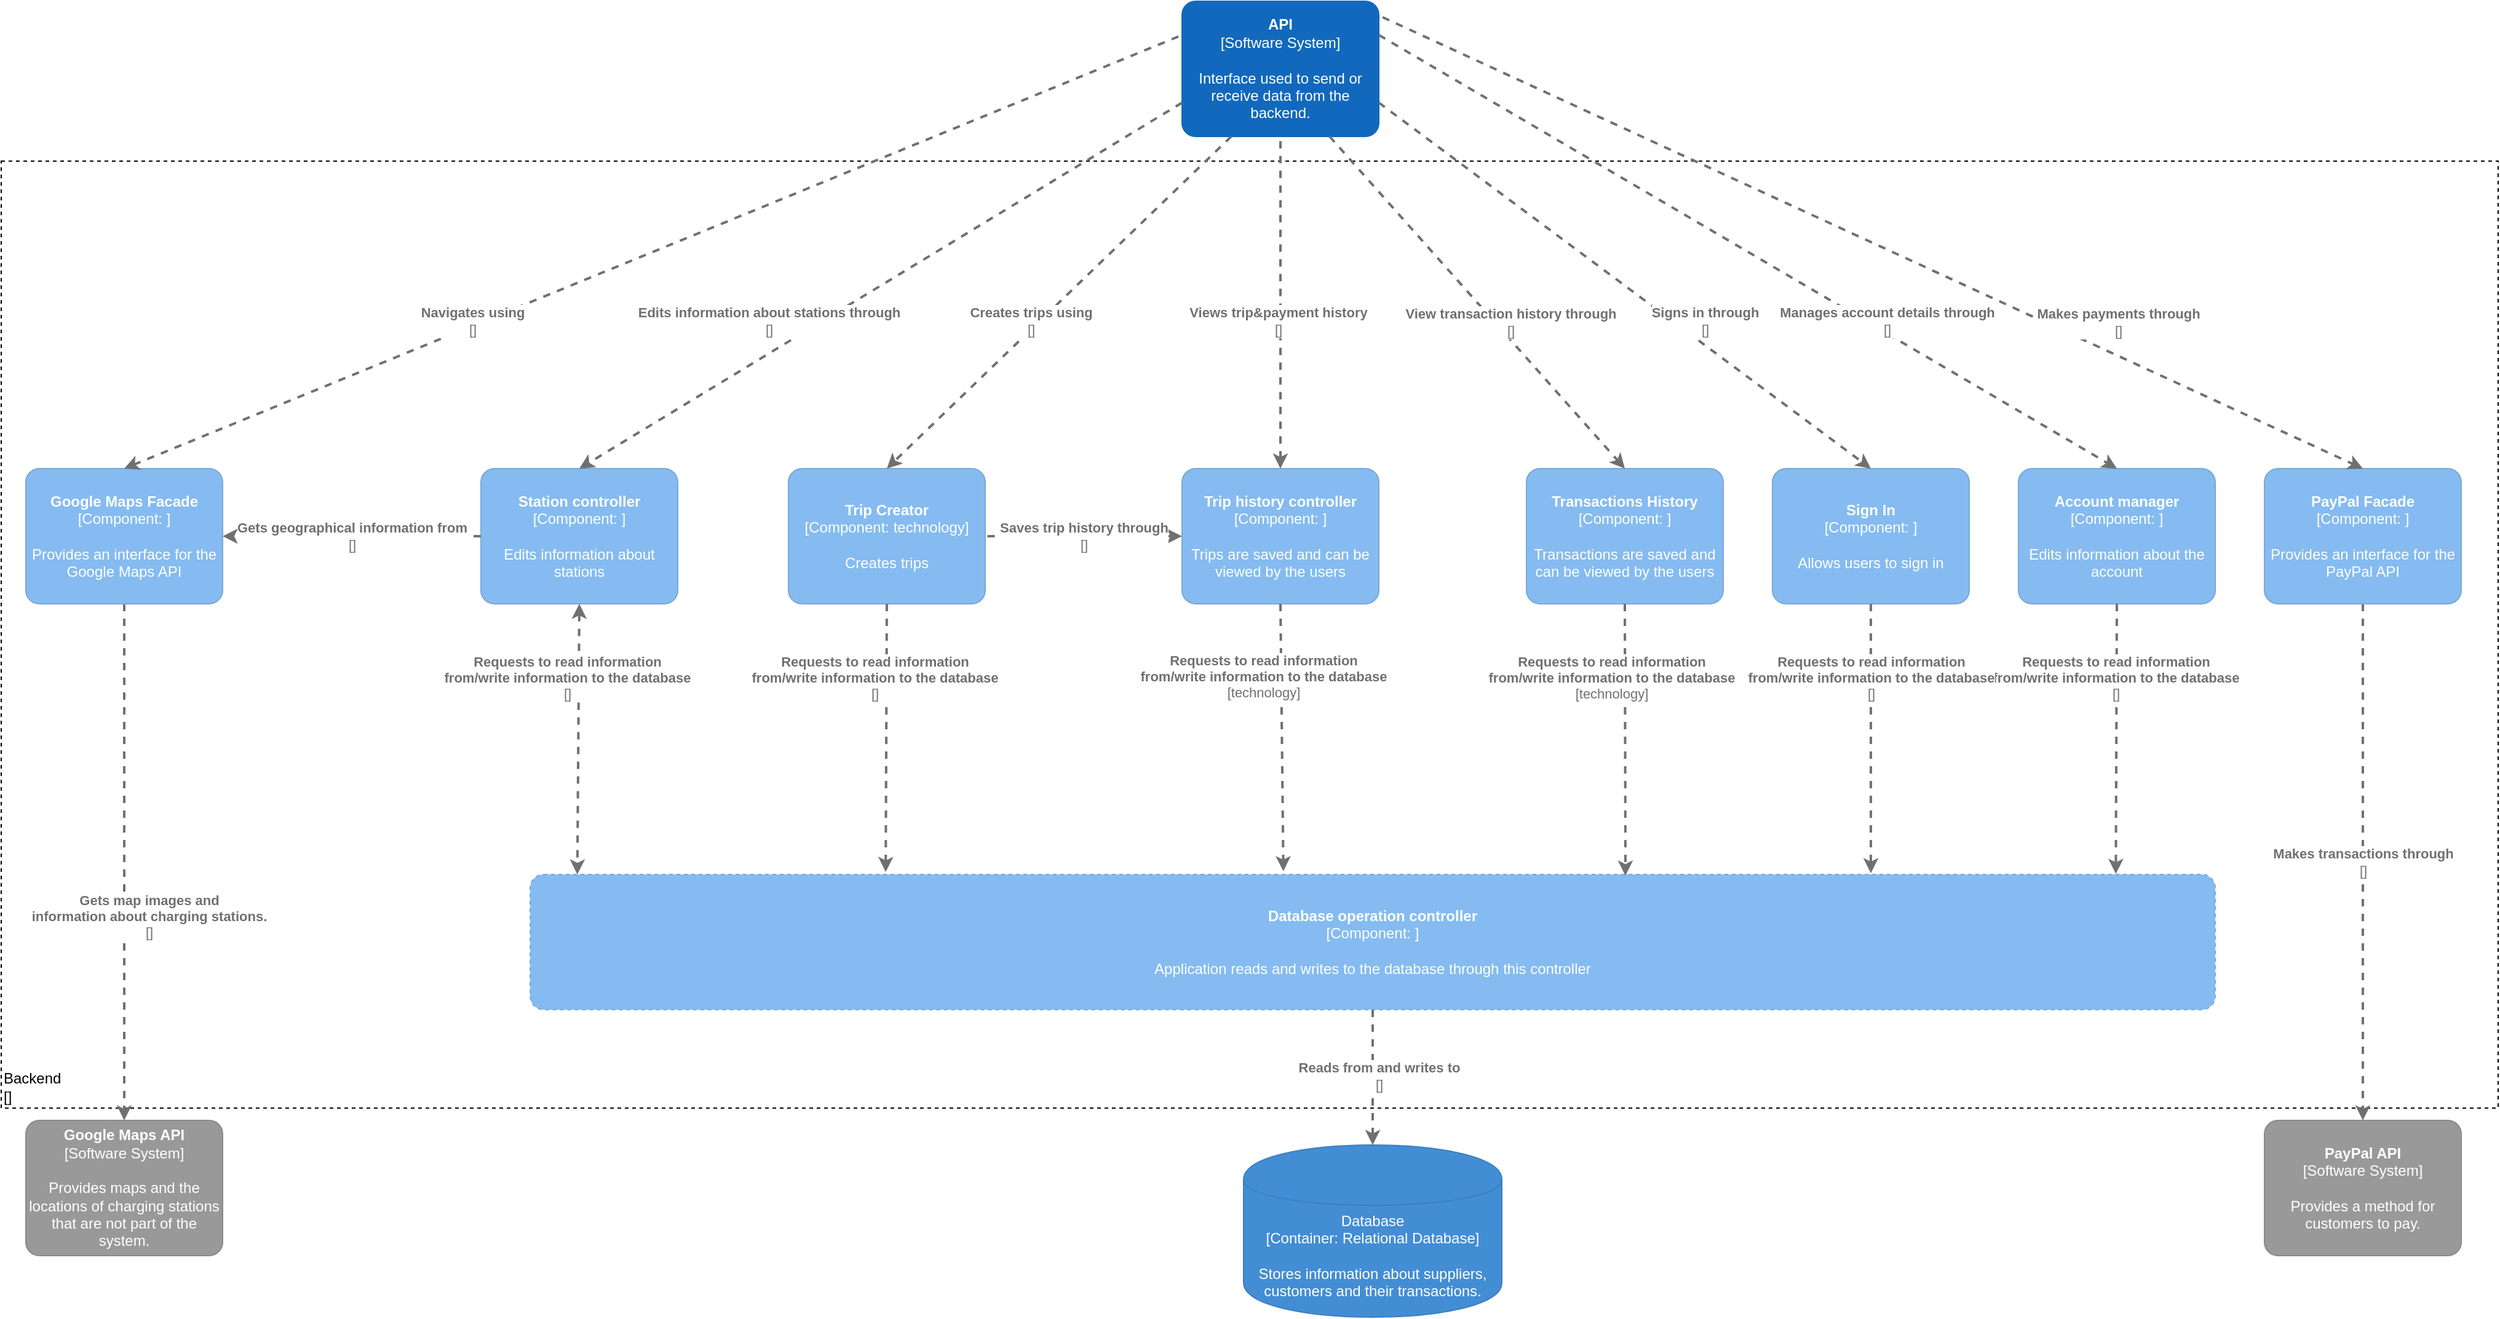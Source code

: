 <mxfile version="14.4.8" type="google"><diagram id="qg8aLgBiJAtC8iuw7g8S" name="Page-3"><mxGraphModel dx="3276" dy="2421" grid="1" gridSize="10" guides="1" tooltips="1" connect="1" arrows="1" fold="1" page="1" pageScale="1" pageWidth="850" pageHeight="1100" math="0" shadow="0"><root><mxCell id="6Dd1IYQDbWwJcknc--Ym-0"/><mxCell id="6Dd1IYQDbWwJcknc--Ym-1" parent="6Dd1IYQDbWwJcknc--Ym-0"/><object placeholders="1" c4Name="    Backend" c4Type="DeploymentNode" c4OperationSystem="" c4ScalingFactor="" label="&lt;div style=&quot;text-align: left&quot;&gt;%c4Name%&lt;/div&gt;&lt;div style=&quot;text-align: left&quot;&gt;[%c4OperationSystem%]&lt;/div&gt;&lt;div style=&quot;text-align: right&quot;&gt;%c4ScalingFactor%&lt;/div&gt;" id="k2RlLEZRlhvbo14t83rY-6"><mxCell style="rounded=0;whiteSpace=wrap;html=1;labelBackgroundColor=none;fillColor=#ffffff;fontColor=#000000;align=left;arcSize=5;strokeColor=#000000;verticalAlign=bottom;metaEdit=1;metaData={&quot;c4Type&quot;:{&quot;editable&quot;:false}};points=[[0.25,0,0],[0.5,0,0],[0.75,0,0],[1,0.25,0],[1,0.5,0],[1,0.75,0],[0.75,1,0],[0.5,1,0],[0.25,1,0],[0,0.75,0],[0,0.5,0],[0,0.25,0]];dashed=1;" parent="6Dd1IYQDbWwJcknc--Ym-1" vertex="1"><mxGeometry x="-10" y="-350" width="2030" height="770" as="geometry"/></mxCell></object><object placeholders="1" c4Name="API" c4Type="Software System" c4Description="Interface used to send or receive data from the backend." label="&lt;b&gt;%c4Name%&lt;/b&gt;&lt;div&gt;[%c4Type%]&lt;/div&gt;&lt;br&gt;&lt;div&gt;%c4Description%&lt;/div&gt;" id="u3t9H5iMbXghMs2OTO7g-1"><mxCell style="rounded=1;whiteSpace=wrap;html=1;labelBackgroundColor=none;fillColor=#1168BD;fontColor=#ffffff;align=center;arcSize=10;strokeColor=#1168BD;metaEdit=1;metaData={&quot;c4Type&quot;:{&quot;editable&quot;:false}};points=[[0.25,0,0],[0.5,0,0],[0.75,0,0],[1,0.25,0],[1,0.5,0],[1,0.75,0],[0.75,1,0],[0.5,1,0],[0.25,1,0],[0,0.75,0],[0,0.5,0],[0,0.25,0]];" parent="6Dd1IYQDbWwJcknc--Ym-1" vertex="1"><mxGeometry x="950" y="-480" width="160" height="110.0" as="geometry"/></mxCell></object><object c4Type="Database" c4Technology="Relational Database" c4Description="Stores information about suppliers, customers and their transactions." label="%c4Type%&lt;div&gt;[Container:&amp;nbsp;%c4Technology%]&lt;/div&gt;&lt;br&gt;&lt;div&gt;%c4Description%&lt;/div&gt;" placeholders="1" id="u3t9H5iMbXghMs2OTO7g-3"><mxCell style="shape=cylinder;whiteSpace=wrap;html=1;boundedLbl=1;rounded=0;labelBackgroundColor=none;fillColor=#438DD5;fontSize=12;fontColor=#ffffff;align=center;strokeColor=#3C7FC0;metaEdit=1;points=[[0.5,0,0],[1,0.25,0],[1,0.5,0],[1,0.75,0],[0.5,1,0],[0,0.75,0],[0,0.5,0],[0,0.25,0]];metaData={&quot;c4Type&quot;:{&quot;editable&quot;:false}};" parent="6Dd1IYQDbWwJcknc--Ym-1" vertex="1"><mxGeometry x="1000" y="450" width="210" height="140" as="geometry"/></mxCell></object><object placeholders="1" c4Name="Google Maps API" c4Type="Software System" c4Description="Provides maps and the locations of charging stations that are not part of the system." label="&lt;b&gt;%c4Name%&lt;/b&gt;&lt;div&gt;[%c4Type%]&lt;/div&gt;&lt;br&gt;&lt;div&gt;%c4Description%&lt;/div&gt;" id="u3t9H5iMbXghMs2OTO7g-4"><mxCell style="rounded=1;whiteSpace=wrap;html=1;labelBackgroundColor=none;fillColor=#999999;fontColor=#ffffff;align=center;arcSize=10;strokeColor=#8A8A8A;metaEdit=1;metaData={&quot;c4Type&quot;:{&quot;editable&quot;:false}};points=[[0.25,0,0],[0.5,0,0],[0.75,0,0],[1,0.25,0],[1,0.5,0],[1,0.75,0],[0.75,1,0],[0.5,1,0],[0.25,1,0],[0,0.75,0],[0,0.5,0],[0,0.25,0]];" parent="6Dd1IYQDbWwJcknc--Ym-1" vertex="1"><mxGeometry x="10" y="430" width="160" height="110.0" as="geometry"/></mxCell></object><object placeholders="1" c4Name="PayPal API" c4Type="Software System" c4Description="Provides a method for customers to pay." label="&lt;b&gt;%c4Name%&lt;/b&gt;&lt;div&gt;[%c4Type%]&lt;/div&gt;&lt;br&gt;&lt;div&gt;%c4Description%&lt;/div&gt;" id="u3t9H5iMbXghMs2OTO7g-5"><mxCell style="rounded=1;whiteSpace=wrap;html=1;labelBackgroundColor=none;fillColor=#999999;fontColor=#ffffff;align=center;arcSize=10;strokeColor=#8A8A8A;metaEdit=1;metaData={&quot;c4Type&quot;:{&quot;editable&quot;:false}};points=[[0.25,0,0],[0.5,0,0],[0.75,0,0],[1,0.25,0],[1,0.5,0],[1,0.75,0],[0.75,1,0],[0.5,1,0],[0.25,1,0],[0,0.75,0],[0,0.5,0],[0,0.25,0]];" parent="6Dd1IYQDbWwJcknc--Ym-1" vertex="1"><mxGeometry x="1830" y="430" width="160" height="110.0" as="geometry"/></mxCell></object><object placeholders="1" c4Type="Relationship" c4Technology="" c4Description="Gets map images and&#xA;information about charging stations." label="&lt;div style=&quot;text-align: left&quot;&gt;&lt;div style=&quot;text-align: center&quot;&gt;&lt;b&gt;%c4Description%&lt;/b&gt;&lt;/div&gt;&lt;div style=&quot;text-align: center&quot;&gt;[%c4Technology%]&lt;/div&gt;&lt;/div&gt;" id="u3t9H5iMbXghMs2OTO7g-6"><mxCell style="edgeStyle=none;rounded=0;html=1;jettySize=auto;orthogonalLoop=1;strokeColor=#707070;strokeWidth=2;fontColor=#707070;jumpStyle=none;dashed=1;metaEdit=1;metaData={&quot;c4Type&quot;:{&quot;editable&quot;:false}};" parent="6Dd1IYQDbWwJcknc--Ym-1" source="u3t9H5iMbXghMs2OTO7g-13" target="u3t9H5iMbXghMs2OTO7g-4" edge="1"><mxGeometry x="0.209" y="20" width="160" relative="1" as="geometry"><mxPoint x="590" y="740" as="sourcePoint"/><mxPoint x="535" y="340" as="targetPoint"/><mxPoint as="offset"/></mxGeometry></mxCell></object><object placeholders="1" c4Type="Relationship" c4Technology="" c4Description="Makes transactions through" label="&lt;div style=&quot;text-align: left&quot;&gt;&lt;div style=&quot;text-align: center&quot;&gt;&lt;b&gt;%c4Description%&lt;/b&gt;&lt;/div&gt;&lt;div style=&quot;text-align: center&quot;&gt;[%c4Technology%]&lt;/div&gt;&lt;/div&gt;" id="u3t9H5iMbXghMs2OTO7g-7"><mxCell style="edgeStyle=none;rounded=0;html=1;jettySize=auto;orthogonalLoop=1;strokeColor=#707070;strokeWidth=2;fontColor=#707070;jumpStyle=none;dashed=1;metaEdit=1;metaData={&quot;c4Type&quot;:{&quot;editable&quot;:false}};" parent="6Dd1IYQDbWwJcknc--Ym-1" source="u3t9H5iMbXghMs2OTO7g-12" target="u3t9H5iMbXghMs2OTO7g-5" edge="1"><mxGeometry width="160" relative="1" as="geometry"><mxPoint x="869.92" y="631.87" as="sourcePoint"/><mxPoint x="655" y="350" as="targetPoint"/></mxGeometry></mxCell></object><object placeholders="1" c4Name="PayPal Facade" c4Type="Component" c4Technology="" c4Description="Provides an interface for the PayPal API" label="&lt;b&gt;%c4Name%&lt;/b&gt;&lt;div&gt;[%c4Type%: %c4Technology%]&lt;/div&gt;&lt;br&gt;&lt;div&gt;%c4Description%&lt;/div&gt;" id="u3t9H5iMbXghMs2OTO7g-12"><mxCell style="rounded=1;whiteSpace=wrap;html=1;labelBackgroundColor=none;fillColor=#85BBF0;fontColor=#ffffff;align=center;arcSize=10;strokeColor=#78A8D8;metaEdit=1;metaData={&quot;c4Type&quot;:{&quot;editable&quot;:false}};points=[[0.25,0,0],[0.5,0,0],[0.75,0,0],[1,0.25,0],[1,0.5,0],[1,0.75,0],[0.75,1,0],[0.5,1,0],[0.25,1,0],[0,0.75,0],[0,0.5,0],[0,0.25,0]];" parent="6Dd1IYQDbWwJcknc--Ym-1" vertex="1"><mxGeometry x="1830" y="-100" width="160" height="110.0" as="geometry"/></mxCell></object><object placeholders="1" c4Name="Google Maps Facade" c4Type="Component" c4Technology="" c4Description="Provides an interface for the Google Maps API" label="&lt;b&gt;%c4Name%&lt;/b&gt;&lt;div&gt;[%c4Type%: %c4Technology%]&lt;/div&gt;&lt;br&gt;&lt;div&gt;%c4Description%&lt;/div&gt;" id="u3t9H5iMbXghMs2OTO7g-13"><mxCell style="rounded=1;whiteSpace=wrap;html=1;labelBackgroundColor=none;fillColor=#85BBF0;fontColor=#ffffff;align=center;arcSize=10;strokeColor=#78A8D8;metaEdit=1;metaData={&quot;c4Type&quot;:{&quot;editable&quot;:false}};points=[[0.25,0,0],[0.5,0,0],[0.75,0,0],[1,0.25,0],[1,0.5,0],[1,0.75,0],[0.75,1,0],[0.5,1,0],[0.25,1,0],[0,0.75,0],[0,0.5,0],[0,0.25,0]];" parent="6Dd1IYQDbWwJcknc--Ym-1" vertex="1"><mxGeometry x="10" y="-100" width="160" height="110.0" as="geometry"/></mxCell></object><object placeholders="1" c4Name="Sign In" c4Type="Component" c4Technology="" c4Description="Allows users to sign in" label="&lt;b&gt;%c4Name%&lt;/b&gt;&lt;div&gt;[%c4Type%: %c4Technology%]&lt;/div&gt;&lt;br&gt;&lt;div&gt;%c4Description%&lt;/div&gt;" id="u3t9H5iMbXghMs2OTO7g-14"><mxCell style="rounded=1;whiteSpace=wrap;html=1;labelBackgroundColor=none;fillColor=#85BBF0;fontColor=#ffffff;align=center;arcSize=10;strokeColor=#78A8D8;metaEdit=1;metaData={&quot;c4Type&quot;:{&quot;editable&quot;:false}};points=[[0.25,0,0],[0.5,0,0],[0.75,0,0],[1,0.25,0],[1,0.5,0],[1,0.75,0],[0.75,1,0],[0.5,1,0],[0.25,1,0],[0,0.75,0],[0,0.5,0],[0,0.25,0]];" parent="6Dd1IYQDbWwJcknc--Ym-1" vertex="1"><mxGeometry x="1430" y="-100" width="160" height="110.0" as="geometry"/></mxCell></object><object placeholders="1" c4Type="Relationship" c4Technology="" c4Description="Signs in through" label="&lt;div style=&quot;text-align: left&quot;&gt;&lt;div style=&quot;text-align: center&quot;&gt;&lt;b&gt;%c4Description%&lt;/b&gt;&lt;/div&gt;&lt;div style=&quot;text-align: center&quot;&gt;[%c4Technology%]&lt;/div&gt;&lt;/div&gt;" id="u3t9H5iMbXghMs2OTO7g-16"><mxCell style="edgeStyle=none;rounded=0;html=1;jettySize=auto;orthogonalLoop=1;strokeColor=#707070;strokeWidth=2;fontColor=#707070;jumpStyle=none;dashed=1;metaEdit=1;metaData={&quot;c4Type&quot;:{&quot;editable&quot;:false}};exitX=1;exitY=0.75;exitDx=0;exitDy=0;exitPerimeter=0;entryX=0.5;entryY=0;entryDx=0;entryDy=0;entryPerimeter=0;" parent="6Dd1IYQDbWwJcknc--Ym-1" source="u3t9H5iMbXghMs2OTO7g-1" target="u3t9H5iMbXghMs2OTO7g-14" edge="1"><mxGeometry x="0.279" y="15" width="160" relative="1" as="geometry"><mxPoint x="720" y="470" as="sourcePoint"/><mxPoint x="880" y="470" as="targetPoint"/><mxPoint y="-1" as="offset"/></mxGeometry></mxCell></object><object placeholders="1" c4Name="Station controller" c4Type="Component" c4Technology="" c4Description="Edits information about stations" label="&lt;b&gt;%c4Name%&lt;/b&gt;&lt;div&gt;[%c4Type%: %c4Technology%]&lt;/div&gt;&lt;br&gt;&lt;div&gt;%c4Description%&lt;/div&gt;" id="u3t9H5iMbXghMs2OTO7g-20"><mxCell style="rounded=1;whiteSpace=wrap;html=1;labelBackgroundColor=none;fillColor=#85BBF0;fontColor=#ffffff;align=center;arcSize=10;strokeColor=#78A8D8;metaEdit=1;metaData={&quot;c4Type&quot;:{&quot;editable&quot;:false}};points=[[0.25,0,0],[0.5,0,0],[0.75,0,0],[1,0.25,0],[1,0.5,0],[1,0.75,0],[0.75,1,0],[0.5,1,0],[0.25,1,0],[0,0.75,0],[0,0.5,0],[0,0.25,0]];" parent="6Dd1IYQDbWwJcknc--Ym-1" vertex="1"><mxGeometry x="380" y="-100" width="160" height="110.0" as="geometry"/></mxCell></object><object placeholders="1" c4Name="Account manager" c4Type="Component" c4Technology="" c4Description="Edits information about the account" label="&lt;b&gt;%c4Name%&lt;/b&gt;&lt;div&gt;[%c4Type%: %c4Technology%]&lt;/div&gt;&lt;br&gt;&lt;div&gt;%c4Description%&lt;/div&gt;" id="u3t9H5iMbXghMs2OTO7g-21"><mxCell style="rounded=1;whiteSpace=wrap;html=1;labelBackgroundColor=none;fillColor=#85BBF0;fontColor=#ffffff;align=center;arcSize=10;strokeColor=#78A8D8;metaEdit=1;metaData={&quot;c4Type&quot;:{&quot;editable&quot;:false}};points=[[0.25,0,0],[0.5,0,0],[0.75,0,0],[1,0.25,0],[1,0.5,0],[1,0.75,0],[0.75,1,0],[0.5,1,0],[0.25,1,0],[0,0.75,0],[0,0.5,0],[0,0.25,0]];" parent="6Dd1IYQDbWwJcknc--Ym-1" vertex="1"><mxGeometry x="1630" y="-100" width="160" height="110.0" as="geometry"/></mxCell></object><object placeholders="1" c4Name="Transactions History" c4Type="Component" c4Technology="" c4Description="Transactions are saved and can be viewed by the users" label="&lt;b&gt;%c4Name%&lt;/b&gt;&lt;div&gt;[%c4Type%: %c4Technology%]&lt;/div&gt;&lt;br&gt;&lt;div&gt;%c4Description%&lt;/div&gt;" id="u3t9H5iMbXghMs2OTO7g-22"><mxCell style="rounded=1;whiteSpace=wrap;html=1;labelBackgroundColor=none;fillColor=#85BBF0;fontColor=#ffffff;align=center;arcSize=10;strokeColor=#78A8D8;metaEdit=1;metaData={&quot;c4Type&quot;:{&quot;editable&quot;:false}};points=[[0.25,0,0],[0.5,0,0],[0.75,0,0],[1,0.25,0],[1,0.5,0],[1,0.75,0],[0.75,1,0],[0.5,1,0],[0.25,1,0],[0,0.75,0],[0,0.5,0],[0,0.25,0]];" parent="6Dd1IYQDbWwJcknc--Ym-1" vertex="1"><mxGeometry x="1230" y="-100" width="160" height="110.0" as="geometry"/></mxCell></object><object placeholders="1" c4Type="Relationship" c4Technology="" c4Description="Makes payments through" label="&lt;div style=&quot;text-align: left&quot;&gt;&lt;div style=&quot;text-align: center&quot;&gt;&lt;b&gt;%c4Description%&lt;/b&gt;&lt;/div&gt;&lt;div style=&quot;text-align: center&quot;&gt;[%c4Technology%]&lt;/div&gt;&lt;/div&gt;" id="u3t9H5iMbXghMs2OTO7g-27"><mxCell style="edgeStyle=none;rounded=0;html=1;jettySize=auto;orthogonalLoop=1;strokeColor=#707070;strokeWidth=2;fontColor=#707070;jumpStyle=none;dashed=1;metaEdit=1;metaData={&quot;c4Type&quot;:{&quot;editable&quot;:false}};exitX=1.019;exitY=0.118;exitDx=0;exitDy=0;exitPerimeter=0;entryX=0.5;entryY=0;entryDx=0;entryDy=0;entryPerimeter=0;" parent="6Dd1IYQDbWwJcknc--Ym-1" source="u3t9H5iMbXghMs2OTO7g-1" target="u3t9H5iMbXghMs2OTO7g-12" edge="1"><mxGeometry x="0.474" y="26" width="160" relative="1" as="geometry"><mxPoint x="810" y="648.333" as="sourcePoint"/><mxPoint x="760" y="681.667" as="targetPoint"/><mxPoint y="1" as="offset"/></mxGeometry></mxCell></object><object placeholders="1" c4Type="Relationship" c4Technology="" c4Description="View transaction history through" label="&lt;div style=&quot;text-align: left&quot;&gt;&lt;div style=&quot;text-align: center&quot;&gt;&lt;b&gt;%c4Description%&lt;/b&gt;&lt;/div&gt;&lt;div style=&quot;text-align: center&quot;&gt;[%c4Technology%]&lt;/div&gt;&lt;/div&gt;" id="u3t9H5iMbXghMs2OTO7g-33"><mxCell style="edgeStyle=none;rounded=0;html=1;jettySize=auto;orthogonalLoop=1;strokeColor=#707070;strokeWidth=2;fontColor=#707070;jumpStyle=none;dashed=1;metaEdit=1;metaData={&quot;c4Type&quot;:{&quot;editable&quot;:false}};exitX=0.75;exitY=1;exitDx=0;exitDy=0;exitPerimeter=0;entryX=0.5;entryY=0;entryDx=0;entryDy=0;entryPerimeter=0;" parent="6Dd1IYQDbWwJcknc--Ym-1" source="u3t9H5iMbXghMs2OTO7g-1" target="u3t9H5iMbXghMs2OTO7g-22" edge="1"><mxGeometry x="0.165" y="10" width="160" relative="1" as="geometry"><mxPoint x="830" y="480" as="sourcePoint"/><mxPoint x="990" y="480" as="targetPoint"/><mxPoint as="offset"/></mxGeometry></mxCell></object><object placeholders="1" c4Type="Relationship" c4Technology="" c4Description="Manages account details through" label="&lt;div style=&quot;text-align: left&quot;&gt;&lt;div style=&quot;text-align: center&quot;&gt;&lt;b&gt;%c4Description%&lt;/b&gt;&lt;/div&gt;&lt;div style=&quot;text-align: center&quot;&gt;[%c4Technology%]&lt;/div&gt;&lt;/div&gt;" id="k2RlLEZRlhvbo14t83rY-3"><mxCell style="edgeStyle=none;rounded=0;html=1;entryX=0.5;entryY=0;jettySize=auto;orthogonalLoop=1;strokeColor=#707070;strokeWidth=2;fontColor=#707070;jumpStyle=none;dashed=1;metaEdit=1;metaData={&quot;c4Type&quot;:{&quot;editable&quot;:false}};entryDx=0;entryDy=0;entryPerimeter=0;exitX=1;exitY=0.25;exitDx=0;exitDy=0;exitPerimeter=0;" parent="6Dd1IYQDbWwJcknc--Ym-1" source="u3t9H5iMbXghMs2OTO7g-1" target="u3t9H5iMbXghMs2OTO7g-21" edge="1"><mxGeometry x="0.362" y="9" width="160" relative="1" as="geometry"><mxPoint x="1440" y="100" as="sourcePoint"/><mxPoint x="900" y="110" as="targetPoint"/><mxPoint as="offset"/></mxGeometry></mxCell></object><object placeholders="1" c4Type="Relationship" c4Technology="" c4Description="Edits information about stations through" label="&lt;div style=&quot;text-align: left&quot;&gt;&lt;div style=&quot;text-align: center&quot;&gt;&lt;b&gt;%c4Description%&lt;/b&gt;&lt;/div&gt;&lt;div style=&quot;text-align: center&quot;&gt;[%c4Technology%]&lt;/div&gt;&lt;/div&gt;" id="k2RlLEZRlhvbo14t83rY-7"><mxCell style="edgeStyle=none;rounded=0;html=1;entryX=0.5;entryY=0;jettySize=auto;orthogonalLoop=1;strokeColor=#707070;strokeWidth=2;fontColor=#707070;jumpStyle=none;dashed=1;metaEdit=1;metaData={&quot;c4Type&quot;:{&quot;editable&quot;:false}};exitX=0;exitY=0.75;exitDx=0;exitDy=0;exitPerimeter=0;entryDx=0;entryDy=0;entryPerimeter=0;" parent="6Dd1IYQDbWwJcknc--Ym-1" source="u3t9H5iMbXghMs2OTO7g-1" target="u3t9H5iMbXghMs2OTO7g-20" edge="1"><mxGeometry x="0.322" y="-23" width="160" relative="1" as="geometry"><mxPoint x="1030" y="-180" as="sourcePoint"/><mxPoint x="1190" y="-180" as="targetPoint"/><mxPoint as="offset"/></mxGeometry></mxCell></object><object placeholders="1" c4Type="Relationship" c4Technology="" c4Description="Gets geographical information from" label="&lt;div style=&quot;text-align: left&quot;&gt;&lt;div style=&quot;text-align: center&quot;&gt;&lt;b&gt;%c4Description%&lt;/b&gt;&lt;/div&gt;&lt;div style=&quot;text-align: center&quot;&gt;[%c4Technology%]&lt;/div&gt;&lt;/div&gt;" id="k2RlLEZRlhvbo14t83rY-9"><mxCell style="edgeStyle=none;rounded=0;html=1;entryX=1;entryY=0.5;jettySize=auto;orthogonalLoop=1;strokeColor=#707070;strokeWidth=2;fontColor=#707070;jumpStyle=none;dashed=1;metaEdit=1;metaData={&quot;c4Type&quot;:{&quot;editable&quot;:false}};exitX=0;exitY=0.5;exitDx=0;exitDy=0;exitPerimeter=0;entryDx=0;entryDy=0;entryPerimeter=0;" parent="6Dd1IYQDbWwJcknc--Ym-1" source="u3t9H5iMbXghMs2OTO7g-20" target="u3t9H5iMbXghMs2OTO7g-13" edge="1"><mxGeometry width="160" relative="1" as="geometry"><mxPoint x="870" y="-360" as="sourcePoint"/><mxPoint x="210" y="-45" as="targetPoint"/></mxGeometry></mxCell></object><object placeholders="1" c4Name="Database operation controller" c4Type="Component" c4Technology="" c4Description="Application reads and writes to the database through this controller" label="&lt;b&gt;%c4Name%&lt;/b&gt;&lt;div&gt;[%c4Type%: %c4Technology%]&lt;/div&gt;&lt;br&gt;&lt;div&gt;%c4Description%&lt;/div&gt;" id="k2RlLEZRlhvbo14t83rY-10"><mxCell style="rounded=1;whiteSpace=wrap;html=1;labelBackgroundColor=none;fillColor=#85BBF0;fontColor=#ffffff;align=center;arcSize=10;strokeColor=#78A8D8;metaEdit=1;metaData={&quot;c4Type&quot;:{&quot;editable&quot;:false}};points=[[0.25,0,0],[0.5,0,0],[0.75,0,0],[1,0.25,0],[1,0.5,0],[1,0.75,0],[0.75,1,0],[0.5,1,0],[0.25,1,0],[0,0.75,0],[0,0.5,0],[0,0.25,0]];dashed=1;" parent="6Dd1IYQDbWwJcknc--Ym-1" vertex="1"><mxGeometry x="420" y="230" width="1370" height="110" as="geometry"/></mxCell></object><object placeholders="1" c4Type="Relationship" c4Technology="" c4Description="Reads from and writes to" label="&lt;div style=&quot;text-align: left&quot;&gt;&lt;div style=&quot;text-align: center&quot;&gt;&lt;b&gt;%c4Description%&lt;/b&gt;&lt;/div&gt;&lt;div style=&quot;text-align: center&quot;&gt;[%c4Technology%]&lt;/div&gt;&lt;/div&gt;" id="k2RlLEZRlhvbo14t83rY-12"><mxCell style="edgeStyle=none;rounded=0;html=1;entryX=0.5;entryY=0;jettySize=auto;orthogonalLoop=1;strokeColor=#707070;strokeWidth=2;fontColor=#707070;jumpStyle=none;dashed=1;metaEdit=1;metaData={&quot;c4Type&quot;:{&quot;editable&quot;:false}};exitX=0.5;exitY=1;exitDx=0;exitDy=0;exitPerimeter=0;entryDx=0;entryDy=0;entryPerimeter=0;" parent="6Dd1IYQDbWwJcknc--Ym-1" source="k2RlLEZRlhvbo14t83rY-10" target="u3t9H5iMbXghMs2OTO7g-3" edge="1"><mxGeometry x="-0.022" y="5" width="160" relative="1" as="geometry"><mxPoint x="700" y="360" as="sourcePoint"/><mxPoint x="860" y="360" as="targetPoint"/><mxPoint as="offset"/></mxGeometry></mxCell></object><object placeholders="1" c4Type="Relationship" c4Technology="" c4Description="Requests to read information&#xA;from/write information to the database&#xA;" label="&lt;div style=&quot;text-align: left&quot;&gt;&lt;div style=&quot;text-align: center&quot;&gt;&lt;b&gt;%c4Description%&lt;/b&gt;&lt;/div&gt;&lt;div style=&quot;text-align: center&quot;&gt;[%c4Technology%]&lt;/div&gt;&lt;/div&gt;" id="k2RlLEZRlhvbo14t83rY-15"><mxCell style="edgeStyle=none;rounded=0;html=1;entryX=0.941;entryY=-0.004;jettySize=auto;orthogonalLoop=1;strokeColor=#707070;strokeWidth=2;fontColor=#707070;jumpStyle=none;dashed=1;metaEdit=1;metaData={&quot;c4Type&quot;:{&quot;editable&quot;:false}};exitX=0.5;exitY=1;exitDx=0;exitDy=0;exitPerimeter=0;entryDx=0;entryDy=0;entryPerimeter=0;" parent="6Dd1IYQDbWwJcknc--Ym-1" source="u3t9H5iMbXghMs2OTO7g-21" target="k2RlLEZRlhvbo14t83rY-10" edge="1"><mxGeometry x="-0.447" y="-1" width="160" relative="1" as="geometry"><mxPoint x="590" y="160" as="sourcePoint"/><mxPoint x="750" y="160" as="targetPoint"/><mxPoint as="offset"/></mxGeometry></mxCell></object><object placeholders="1" c4Type="Relationship" c4Technology="" c4Description="Requests to read information&#xA;from/write information to the database&#xA;" label="&lt;div style=&quot;text-align: left&quot;&gt;&lt;div style=&quot;text-align: center&quot;&gt;&lt;b&gt;%c4Description%&lt;/b&gt;&lt;/div&gt;&lt;div style=&quot;text-align: center&quot;&gt;[%c4Technology%]&lt;/div&gt;&lt;/div&gt;" id="k2RlLEZRlhvbo14t83rY-16"><mxCell style="edgeStyle=none;rounded=0;html=1;jettySize=auto;orthogonalLoop=1;strokeColor=#707070;strokeWidth=2;fontColor=#707070;jumpStyle=none;dashed=1;metaEdit=1;metaData={&quot;c4Type&quot;:{&quot;editable&quot;:false}};exitX=0.5;exitY=1;exitDx=0;exitDy=0;exitPerimeter=0;" parent="6Dd1IYQDbWwJcknc--Ym-1" source="u3t9H5iMbXghMs2OTO7g-14" edge="1"><mxGeometry x="-0.452" width="160" relative="1" as="geometry"><mxPoint x="590" y="160" as="sourcePoint"/><mxPoint x="1510" y="229" as="targetPoint"/><mxPoint as="offset"/></mxGeometry></mxCell></object><object placeholders="1" c4Type="Relationship" c4Technology="" c4Description="Requests to read information&#xA;from/write information to the database&#xA;" label="&lt;div style=&quot;text-align: left&quot;&gt;&lt;div style=&quot;text-align: center&quot;&gt;&lt;b&gt;%c4Description%&lt;/b&gt;&lt;/div&gt;&lt;div style=&quot;text-align: center&quot;&gt;[%c4Technology%]&lt;/div&gt;&lt;/div&gt;" id="k2RlLEZRlhvbo14t83rY-18"><mxCell style="edgeStyle=none;rounded=0;html=1;jettySize=auto;orthogonalLoop=1;strokeColor=#707070;strokeWidth=2;fontColor=#707070;jumpStyle=none;dashed=1;metaEdit=1;metaData={&quot;c4Type&quot;:{&quot;editable&quot;:false}};exitX=0.5;exitY=1;exitDx=0;exitDy=0;exitPerimeter=0;entryX=0.028;entryY=0;entryDx=0;entryDy=0;entryPerimeter=0;startArrow=classic;startFill=1;" parent="6Dd1IYQDbWwJcknc--Ym-1" source="u3t9H5iMbXghMs2OTO7g-20" target="k2RlLEZRlhvbo14t83rY-10" edge="1"><mxGeometry x="-0.454" y="-10" width="160" relative="1" as="geometry"><mxPoint x="710" y="-130" as="sourcePoint"/><mxPoint x="870" y="-130" as="targetPoint"/><mxPoint as="offset"/></mxGeometry></mxCell></object><object placeholders="1" c4Name="Trip history controller" c4Type="Component" c4Technology="" c4Description="Trips are saved and can be viewed by the users" label="&lt;b&gt;%c4Name%&lt;/b&gt;&lt;div&gt;[%c4Type%: %c4Technology%]&lt;/div&gt;&lt;br&gt;&lt;div&gt;%c4Description%&lt;/div&gt;" id="hdgZW7En7lULNljR7cDQ-1"><mxCell style="rounded=1;whiteSpace=wrap;html=1;labelBackgroundColor=none;fillColor=#85BBF0;fontColor=#ffffff;align=center;arcSize=10;strokeColor=#78A8D8;metaEdit=1;metaData={&quot;c4Type&quot;:{&quot;editable&quot;:false}};points=[[0.25,0,0],[0.5,0,0],[0.75,0,0],[1,0.25,0],[1,0.5,0],[1,0.75,0],[0.75,1,0],[0.5,1,0],[0.25,1,0],[0,0.75,0],[0,0.5,0],[0,0.25,0]];" parent="6Dd1IYQDbWwJcknc--Ym-1" vertex="1"><mxGeometry x="950" y="-100" width="160" height="110.0" as="geometry"/></mxCell></object><object placeholders="1" c4Type="Relationship" c4Technology="technology" c4Description="Requests to read information &#xA;from/write information to the database" label="&lt;div style=&quot;text-align: left&quot;&gt;&lt;div style=&quot;text-align: center&quot;&gt;&lt;b&gt;%c4Description%&lt;/b&gt;&lt;/div&gt;&lt;div style=&quot;text-align: center&quot;&gt;[%c4Technology%]&lt;/div&gt;&lt;/div&gt;" id="hdgZW7En7lULNljR7cDQ-6"><mxCell style="edgeStyle=none;rounded=0;html=1;entryX=0.447;entryY=-0.024;jettySize=auto;orthogonalLoop=1;strokeColor=#707070;strokeWidth=2;fontColor=#707070;jumpStyle=none;dashed=1;metaEdit=1;metaData={&quot;c4Type&quot;:{&quot;editable&quot;:false}};entryDx=0;entryDy=0;entryPerimeter=0;exitX=0.5;exitY=1;exitDx=0;exitDy=0;exitPerimeter=0;" parent="6Dd1IYQDbWwJcknc--Ym-1" source="hdgZW7En7lULNljR7cDQ-1" target="k2RlLEZRlhvbo14t83rY-10" edge="1"><mxGeometry x="-0.455" y="-15" width="160" relative="1" as="geometry"><mxPoint x="1105" y="120" as="sourcePoint"/><mxPoint x="700" y="-80" as="targetPoint"/><mxPoint as="offset"/></mxGeometry></mxCell></object><object placeholders="1" c4Type="Relationship" c4Technology="" c4Description="Views trip&amp;payment history" label="&lt;div style=&quot;text-align: left&quot;&gt;&lt;div style=&quot;text-align: center&quot;&gt;&lt;b&gt;%c4Description%&lt;/b&gt;&lt;/div&gt;&lt;div style=&quot;text-align: center&quot;&gt;[%c4Technology%]&lt;/div&gt;&lt;/div&gt;" id="hdgZW7En7lULNljR7cDQ-13"><mxCell style="edgeStyle=none;rounded=0;html=1;entryX=0.5;entryY=1;jettySize=auto;orthogonalLoop=1;strokeColor=#707070;strokeWidth=2;fontColor=#707070;jumpStyle=none;dashed=1;metaEdit=1;metaData={&quot;c4Type&quot;:{&quot;editable&quot;:false}};entryDx=0;entryDy=0;entryPerimeter=0;exitX=0.5;exitY=0;exitDx=0;exitDy=0;exitPerimeter=0;startArrow=classic;startFill=1;endArrow=none;endFill=0;" parent="6Dd1IYQDbWwJcknc--Ym-1" source="hdgZW7En7lULNljR7cDQ-1" target="u3t9H5iMbXghMs2OTO7g-1" edge="1"><mxGeometry x="-0.109" y="2" width="160" relative="1" as="geometry"><mxPoint x="960" as="sourcePoint"/><mxPoint x="1120" as="targetPoint"/><mxPoint as="offset"/></mxGeometry></mxCell></object><object placeholders="1" c4Type="Relationship" c4Technology="" c4Description="Navigates using" label="&lt;div style=&quot;text-align: left&quot;&gt;&lt;div style=&quot;text-align: center&quot;&gt;&lt;b&gt;%c4Description%&lt;/b&gt;&lt;/div&gt;&lt;div style=&quot;text-align: center&quot;&gt;[%c4Technology%]&lt;/div&gt;&lt;/div&gt;" id="hdgZW7En7lULNljR7cDQ-17"><mxCell style="edgeStyle=none;rounded=0;html=1;entryX=0;entryY=0.25;jettySize=auto;orthogonalLoop=1;strokeColor=#707070;strokeWidth=2;fontColor=#707070;jumpStyle=none;dashed=1;metaEdit=1;metaData={&quot;c4Type&quot;:{&quot;editable&quot;:false}};startArrow=classic;startFill=1;endArrow=none;endFill=0;entryDx=0;entryDy=0;entryPerimeter=0;exitX=0.5;exitY=0;exitDx=0;exitDy=0;exitPerimeter=0;" parent="6Dd1IYQDbWwJcknc--Ym-1" source="u3t9H5iMbXghMs2OTO7g-13" target="u3t9H5iMbXghMs2OTO7g-1" edge="1"><mxGeometry x="-0.338" y="4" width="160" relative="1" as="geometry"><mxPoint x="194.96" y="-101.98" as="sourcePoint"/><mxPoint x="1360" y="-370" as="targetPoint"/><mxPoint as="offset"/></mxGeometry></mxCell></object><object placeholders="1" c4Type="Relationship" c4Technology="" c4Description="Saves trip history through" label="&lt;div style=&quot;text-align: left&quot;&gt;&lt;div style=&quot;text-align: center&quot;&gt;&lt;b&gt;%c4Description%&lt;/b&gt;&lt;/div&gt;&lt;div style=&quot;text-align: center&quot;&gt;[%c4Technology%]&lt;/div&gt;&lt;/div&gt;" id="hdgZW7En7lULNljR7cDQ-18"><mxCell style="edgeStyle=none;rounded=0;html=1;jettySize=auto;orthogonalLoop=1;strokeColor=#707070;strokeWidth=2;fontColor=#707070;jumpStyle=none;dashed=1;metaEdit=1;metaData={&quot;c4Type&quot;:{&quot;editable&quot;:false}};startArrow=classic;startFill=1;endArrow=none;endFill=0;entryX=1;entryY=0.5;entryDx=0;entryDy=0;entryPerimeter=0;exitX=0;exitY=0.5;exitDx=0;exitDy=0;exitPerimeter=0;" parent="6Dd1IYQDbWwJcknc--Ym-1" source="hdgZW7En7lULNljR7cDQ-1" target="fviHuyOyAGhNP_B6I_7l-4" edge="1"><mxGeometry width="160" relative="1" as="geometry"><mxPoint x="1200" y="-370" as="sourcePoint"/><mxPoint x="1360" y="-370" as="targetPoint"/></mxGeometry></mxCell></object><object placeholders="1" c4Type="Relationship" c4Technology="technology" c4Description="Requests to read information &#xA;from/write information to the database" label="&lt;div style=&quot;text-align: left&quot;&gt;&lt;div style=&quot;text-align: center&quot;&gt;&lt;b&gt;%c4Description%&lt;/b&gt;&lt;/div&gt;&lt;div style=&quot;text-align: center&quot;&gt;[%c4Technology%]&lt;/div&gt;&lt;/div&gt;" id="fviHuyOyAGhNP_B6I_7l-3"><mxCell style="edgeStyle=none;rounded=0;html=1;entryX=0.65;entryY=0.009;jettySize=auto;orthogonalLoop=1;strokeColor=#707070;strokeWidth=2;fontColor=#707070;jumpStyle=none;dashed=1;metaEdit=1;metaData={&quot;c4Type&quot;:{&quot;editable&quot;:false}};exitX=0.5;exitY=1;exitDx=0;exitDy=0;exitPerimeter=0;entryDx=0;entryDy=0;entryPerimeter=0;" parent="6Dd1IYQDbWwJcknc--Ym-1" source="u3t9H5iMbXghMs2OTO7g-22" target="k2RlLEZRlhvbo14t83rY-10" edge="1"><mxGeometry x="-0.459" y="-11" width="160" relative="1" as="geometry"><mxPoint x="452.5" y="30" as="sourcePoint"/><mxPoint x="837.5" y="347.5" as="targetPoint"/><mxPoint as="offset"/></mxGeometry></mxCell></object><object placeholders="1" c4Name="Trip Creator" c4Type="Component" c4Technology="technology" c4Description="Creates trips" label="&lt;b&gt;%c4Name%&lt;/b&gt;&lt;div&gt;[%c4Type%: %c4Technology%]&lt;/div&gt;&lt;br&gt;&lt;div&gt;%c4Description%&lt;/div&gt;" id="fviHuyOyAGhNP_B6I_7l-4"><mxCell style="rounded=1;whiteSpace=wrap;html=1;labelBackgroundColor=none;fillColor=#85BBF0;fontColor=#ffffff;align=center;arcSize=10;strokeColor=#78A8D8;metaEdit=1;metaData={&quot;c4Type&quot;:{&quot;editable&quot;:false}};points=[[0.25,0,0],[0.5,0,0],[0.75,0,0],[1,0.25,0],[1,0.5,0],[1,0.75,0],[0.75,1,0],[0.5,1,0],[0.25,1,0],[0,0.75,0],[0,0.5,0],[0,0.25,0]];" parent="6Dd1IYQDbWwJcknc--Ym-1" vertex="1"><mxGeometry x="630" y="-100" width="160" height="110.0" as="geometry"/></mxCell></object><object placeholders="1" c4Type="Relationship" c4Technology="" c4Description="Requests to read information&#xA;from/write information to the database&#xA;" label="&lt;div style=&quot;text-align: left&quot;&gt;&lt;div style=&quot;text-align: center&quot;&gt;&lt;b&gt;%c4Description%&lt;/b&gt;&lt;/div&gt;&lt;div style=&quot;text-align: center&quot;&gt;[%c4Technology%]&lt;/div&gt;&lt;/div&gt;" id="fviHuyOyAGhNP_B6I_7l-5"><mxCell style="edgeStyle=none;rounded=0;html=1;jettySize=auto;orthogonalLoop=1;strokeColor=#707070;strokeWidth=2;fontColor=#707070;jumpStyle=none;dashed=1;metaEdit=1;metaData={&quot;c4Type&quot;:{&quot;editable&quot;:false}};exitX=0.5;exitY=1;exitDx=0;exitDy=0;exitPerimeter=0;entryX=0.211;entryY=-0.018;entryDx=0;entryDy=0;entryPerimeter=0;" parent="6Dd1IYQDbWwJcknc--Ym-1" source="fviHuyOyAGhNP_B6I_7l-4" target="k2RlLEZRlhvbo14t83rY-10" edge="1"><mxGeometry x="-0.449" y="-10" width="160" relative="1" as="geometry"><mxPoint x="640" y="10" as="sourcePoint"/><mxPoint x="910" y="322.5" as="targetPoint"/><mxPoint as="offset"/></mxGeometry></mxCell></object><object placeholders="1" c4Type="Relationship" c4Technology="" c4Description="Creates trips using" label="&lt;div style=&quot;text-align: left&quot;&gt;&lt;div style=&quot;text-align: center&quot;&gt;&lt;b&gt;%c4Description%&lt;/b&gt;&lt;/div&gt;&lt;div style=&quot;text-align: center&quot;&gt;[%c4Technology%]&lt;/div&gt;&lt;/div&gt;" id="fviHuyOyAGhNP_B6I_7l-6"><mxCell style="edgeStyle=none;rounded=0;html=1;entryX=0.5;entryY=0;jettySize=auto;orthogonalLoop=1;strokeColor=#707070;strokeWidth=2;fontColor=#707070;jumpStyle=none;dashed=1;metaEdit=1;metaData={&quot;c4Type&quot;:{&quot;editable&quot;:false}};exitX=0.25;exitY=1;exitDx=0;exitDy=0;exitPerimeter=0;entryDx=0;entryDy=0;entryPerimeter=0;" parent="6Dd1IYQDbWwJcknc--Ym-1" source="u3t9H5iMbXghMs2OTO7g-1" target="fviHuyOyAGhNP_B6I_7l-4" edge="1"><mxGeometry x="0.136" y="-5" width="160" relative="1" as="geometry"><mxPoint x="930" y="-670" as="sourcePoint"/><mxPoint x="520" y="-72.5" as="targetPoint"/><mxPoint as="offset"/></mxGeometry></mxCell></object></root></mxGraphModel></diagram></mxfile>